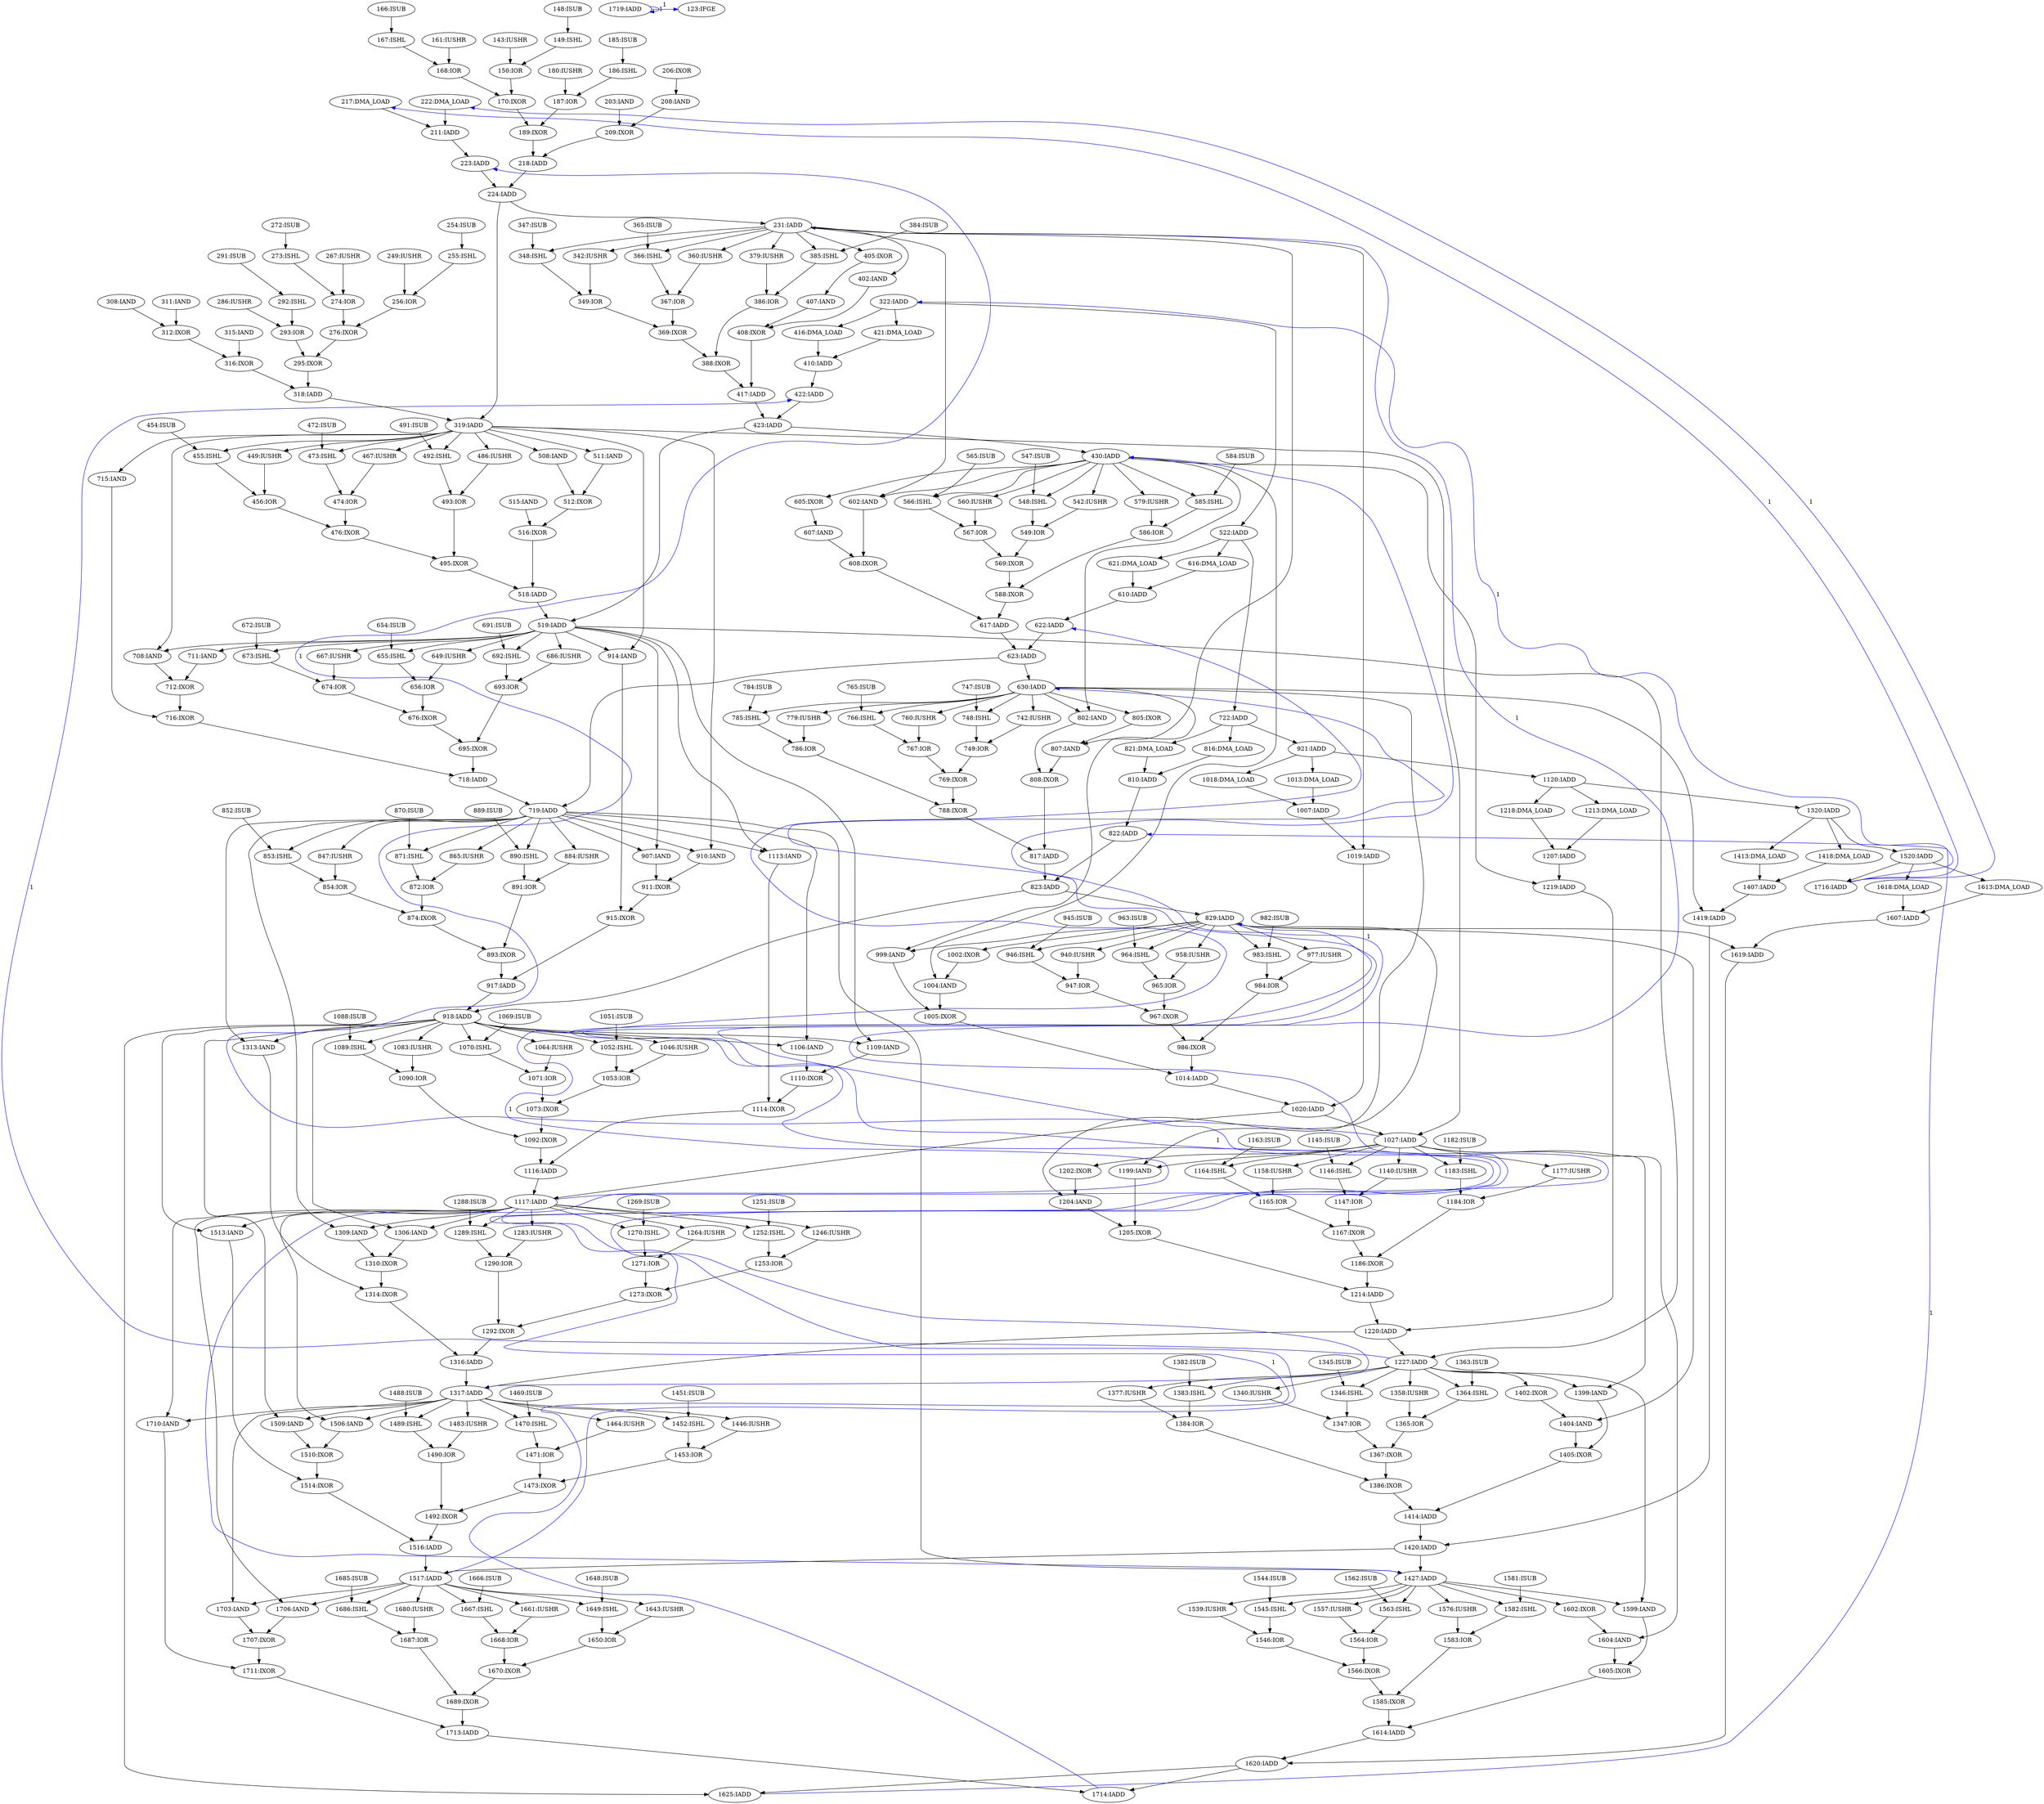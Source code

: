 digraph depgraph {
n0 [label="1365:IOR"];
n1 [label="1358:IUSHR"];
n1 -> n0;
n2 [label="1364:ISHL"];
n2 -> n0;
n3 [label="1405:IXOR"];
n4 [label="1399:IAND"];
n4 -> n3;
n5 [label="1404:IAND"];
n5 -> n3;
n6 [label="579:IUSHR"];
n7 [label="430:IADD"];
n7 -> n6;
n8 [label="1313:IAND"];
n9 [label="918:IADD"];
n9 -> n8;
n10 [label="719:IADD"];
n10 -> n8;
n11 [label="1650:IOR"];
n12 [label="1643:IUSHR"];
n12 -> n11;
n13 [label="1649:ISHL"];
n13 -> n11;
n14 [label="1227:IADD"];
n15 [label="519:IADD"];
n15 -> n14;
n16 [label="1220:IADD"];
n16 -> n14;
n17 [label="1483:IUSHR"];
n18 [label="1317:IADD"];
n18 -> n17;
n19 [label="1464:IUSHR"];
n18 -> n19;
n20 [label="767:IOR"];
n21 [label="760:IUSHR"];
n21 -> n20;
n22 [label="766:ISHL"];
n22 -> n20;
n23 [label="1165:IOR"];
n24 [label="1158:IUSHR"];
n24 -> n23;
n25 [label="1164:ISHL"];
n25 -> n23;
n26 [label="1517:IADD"];
n26 -> n13;
n27 [label="1648:ISUB"];
n27 -> n13;
n28 [label="1090:IOR"];
n29 [label="1083:IUSHR"];
n29 -> n28;
n30 [label="1089:ISHL"];
n30 -> n28;
n31 [label="473:ISHL"];
n32 [label="319:IADD"];
n32 -> n31;
n33 [label="472:ISUB"];
n33 -> n31;
n34 [label="1283:IUSHR"];
n35 [label="1117:IADD"];
n35 -> n34;
n36 [label="623:IADD"];
n37 [label="622:IADD"];
n37 -> n36;
n38 [label="617:IADD"];
n38 -> n36;
n39 [label="1199:IAND"];
n40 [label="1027:IADD"];
n40 -> n39;
n41 [label="829:IADD"];
n41 -> n39;
n42 [label="512:IXOR"];
n43 [label="508:IAND"];
n43 -> n42;
n44 [label="511:IAND"];
n44 -> n42;
n14 -> n4;
n40 -> n4;
n45 [label="1602:IXOR"];
n46 [label="1427:IADD"];
n46 -> n45;
n47 [label="1413:DMA_LOAD"];
n48 [label="1320:IADD"];
n48 -> n47;
n49 [label="1205:IXOR"];
n39 -> n49;
n50 [label="1204:IAND"];
n50 -> n49;
n51 [label="1046:IUSHR"];
n9 -> n51;
n52 [label="224:IADD"];
n53 [label="223:IADD"];
n53 -> n52;
n54 [label="218:IADD"];
n54 -> n52;
n55 [label="910:IAND"];
n10 -> n55;
n32 -> n55;
n56 [label="1670:IXOR"];
n11 -> n56;
n57 [label="1668:IOR"];
n57 -> n56;
n58 [label="421:DMA_LOAD"];
n59 [label="322:IADD"];
n59 -> n58;
n60 [label="891:IOR"];
n61 [label="884:IUSHR"];
n61 -> n60;
n62 [label="890:ISHL"];
n62 -> n60;
n63 [label="686:IUSHR"];
n15 -> n63;
n64 [label="711:IAND"];
n15 -> n64;
n65 [label="940:IUSHR"];
n41 -> n65;
n66 [label="602:IAND"];
n7 -> n66;
n67 [label="231:IADD"];
n67 -> n66;
n68 [label="1167:IXOR"];
n69 [label="1147:IOR"];
n69 -> n68;
n23 -> n68;
n70 [label="608:IXOR"];
n66 -> n70;
n71 [label="607:IAND"];
n71 -> n70;
n72 [label="1140:IUSHR"];
n72 -> n69;
n73 [label="1146:ISHL"];
n73 -> n69;
n74 [label="1414:IADD"];
n75 [label="1386:IXOR"];
n75 -> n74;
n3 -> n74;
n76 [label="1367:IXOR"];
n77 [label="1347:IOR"];
n77 -> n76;
n0 -> n76;
n78 [label="1218:DMA_LOAD"];
n79 [label="1120:IADD"];
n79 -> n78;
n80 [label="817:IADD"];
n81 [label="788:IXOR"];
n81 -> n80;
n82 [label="808:IXOR"];
n82 -> n80;
n83 [label="1402:IXOR"];
n14 -> n83;
n84 [label="915:IXOR"];
n85 [label="911:IXOR"];
n85 -> n84;
n86 [label="914:IAND"];
n86 -> n84;
n10 -> n46;
n87 [label="1420:IADD"];
n87 -> n46;
n88 [label="423:IADD"];
n88 -> n7;
n89 [label="630:IADD"];
n89 -> n22;
n90 [label="765:ISUB"];
n90 -> n22;
n91 [label="186:ISHL"];
n92 [label="185:ISUB"];
n92 -> n91;
n93 [label="1184:IOR"];
n94 [label="1177:IUSHR"];
n94 -> n93;
n95 [label="1183:ISHL"];
n95 -> n93;
n14 -> n2;
n96 [label="1363:ISUB"];
n96 -> n2;
n97 [label="1557:IUSHR"];
n46 -> n97;
n98 [label="718:IADD"];
n99 [label="695:IXOR"];
n99 -> n98;
n100 [label="716:IXOR"];
n100 -> n98;
n40 -> n73;
n101 [label="1145:ISUB"];
n101 -> n73;
n102 [label="621:DMA_LOAD"];
n103 [label="522:IADD"];
n103 -> n102;
n104 [label="715:IAND"];
n32 -> n104;
n105 [label="722:IADD"];
n103 -> n105;
n106 [label="964:ISHL"];
n41 -> n106;
n107 [label="963:ISUB"];
n107 -> n106;
n108 [label="802:IAND"];
n89 -> n108;
n7 -> n108;
n109 [label="1513:IAND"];
n35 -> n109;
n9 -> n109;
n110 [label="853:ISHL"];
n10 -> n110;
n111 [label="852:ISUB"];
n111 -> n110;
n112 [label="742:IUSHR"];
n89 -> n112;
n113 [label="150:IOR"];
n114 [label="143:IUSHR"];
n114 -> n113;
n115 [label="149:ISHL"];
n115 -> n113;
n116 [label="1516:IADD"];
n117 [label="1492:IXOR"];
n117 -> n116;
n118 [label="1514:IXOR"];
n118 -> n116;
n119 [label="566:ISHL"];
n7 -> n119;
n120 [label="565:ISUB"];
n120 -> n119;
n121 [label="402:IAND"];
n67 -> n121;
n122 [label="1607:IADD"];
n123 [label="1613:DMA_LOAD"];
n123 -> n122;
n124 [label="1618:DMA_LOAD"];
n124 -> n122;
n125 [label="871:ISHL"];
n10 -> n125;
n126 [label="870:ISUB"];
n126 -> n125;
n127 [label="984:IOR"];
n128 [label="977:IUSHR"];
n128 -> n127;
n129 [label="983:ISHL"];
n129 -> n127;
n130 [label="209:IXOR"];
n131 [label="203:IAND"];
n131 -> n130;
n132 [label="208:IAND"];
n132 -> n130;
n133 [label="293:IOR"];
n134 [label="286:IUSHR"];
n134 -> n133;
n135 [label="292:ISHL"];
n135 -> n133;
n136 [label="605:IXOR"];
n136 -> n71;
n137 [label="206:IXOR"];
n137 -> n132;
n138 [label="712:IXOR"];
n139 [label="708:IAND"];
n139 -> n138;
n64 -> n138;
n140 [label="405:IXOR"];
n67 -> n140;
n141 [label="148:ISUB"];
n141 -> n115;
n142 [label="1490:IOR"];
n17 -> n142;
n143 [label="1489:ISHL"];
n143 -> n142;
n144 [label="388:IXOR"];
n145 [label="369:IXOR"];
n145 -> n144;
n146 [label="386:IOR"];
n146 -> n144;
n83 -> n5;
n41 -> n5;
n147 [label="1471:IOR"];
n19 -> n147;
n148 [label="1470:ISHL"];
n148 -> n147;
n79 -> n48;
n149 [label="1070:ISHL"];
n9 -> n149;
n150 [label="1069:ISUB"];
n150 -> n149;
n151 [label="807:IAND"];
n152 [label="805:IXOR"];
n152 -> n151;
n67 -> n151;
n153 [label="1219:IADD"];
n153 -> n16;
n154 [label="1214:IADD"];
n154 -> n16;
n155 [label="1452:ISHL"];
n18 -> n155;
n156 [label="1451:ISUB"];
n156 -> n155;
n157 [label="785:ISHL"];
n89 -> n157;
n158 [label="784:ISUB"];
n158 -> n157;
n159 [label="1106:IAND"];
n9 -> n159;
n10 -> n159;
n160 [label="1020:IADD"];
n160 -> n35;
n161 [label="1116:IADD"];
n161 -> n35;
n162 [label="1019:IADD"];
n163 [label="1007:IADD"];
n163 -> n162;
n67 -> n162;
n164 [label="1453:IOR"];
n165 [label="1446:IUSHR"];
n165 -> n164;
n155 -> n164;
n166 [label="1509:IAND"];
n18 -> n166;
n9 -> n166;
n167 [label="649:IUSHR"];
n15 -> n167;
n168 [label="1377:IUSHR"];
n14 -> n168;
n169 [label="276:IXOR"];
n170 [label="256:IOR"];
n170 -> n169;
n171 [label="274:IOR"];
n171 -> n169;
n88 -> n15;
n172 [label="518:IADD"];
n172 -> n15;
n173 [label="1314:IXOR"];
n174 [label="1310:IXOR"];
n174 -> n173;
n8 -> n173;
n52 -> n32;
n175 [label="318:IADD"];
n175 -> n32;
n176 [label="821:DMA_LOAD"];
n105 -> n176;
n177 [label="170:IXOR"];
n113 -> n177;
n178 [label="168:IOR"];
n178 -> n177;
n179 [label="456:IOR"];
n180 [label="449:IUSHR"];
n180 -> n179;
n181 [label="455:ISHL"];
n181 -> n179;
n182 [label="476:IXOR"];
n179 -> n182;
n183 [label="474:IOR"];
n183 -> n182;
n184 [label="1707:IXOR"];
n185 [label="1703:IAND"];
n185 -> n184;
n186 [label="1706:IAND"];
n186 -> n184;
n187 [label="769:IXOR"];
n187 -> n81;
n188 [label="786:IOR"];
n188 -> n81;
n189 [label="348:ISHL"];
n67 -> n189;
n190 [label="347:ISUB"];
n190 -> n189;
n191 [label="1316:IADD"];
n192 [label="1292:IXOR"];
n192 -> n191;
n173 -> n191;
n193 [label="1289:ISHL"];
n35 -> n193;
n194 [label="1288:ISUB"];
n194 -> n193;
n195 [label="1605:IXOR"];
n196 [label="1599:IAND"];
n196 -> n195;
n197 [label="1604:IAND"];
n197 -> n195;
n198 [label="1716:IADD"];
n199 [label="1520:IADD"];
n199 -> n198;
n200 [label="211:IADD"];
n201 [label="217:DMA_LOAD"];
n201 -> n200;
n202 [label="222:DMA_LOAD"];
n202 -> n200;
n203 [label="1710:IAND"];
n18 -> n203;
n35 -> n203;
n204 [label="1273:IXOR"];
n204 -> n192;
n205 [label="1290:IOR"];
n205 -> n192;
n76 -> n75;
n206 [label="1384:IOR"];
n206 -> n75;
n207 [label="1510:IXOR"];
n207 -> n118;
n109 -> n118;
n208 [label="1583:IOR"];
n209 [label="1576:IUSHR"];
n209 -> n208;
n210 [label="1582:ISHL"];
n210 -> n208;
n211 [label="1018:DMA_LOAD"];
n212 [label="921:IADD"];
n212 -> n211;
n9 -> n29;
n15 -> n86;
n32 -> n86;
n48 -> n199;
n213 [label="1473:IXOR"];
n213 -> n117;
n142 -> n117;
n214 [label="1270:ISHL"];
n35 -> n214;
n215 [label="1269:ISUB"];
n215 -> n214;
n216 [label="893:IXOR"];
n217 [label="874:IXOR"];
n217 -> n216;
n60 -> n216;
n218 [label="379:IUSHR"];
n67 -> n218;
n7 -> n136;
n219 [label="947:IOR"];
n65 -> n219;
n220 [label="946:ISHL"];
n220 -> n219;
n14 -> n1;
n221 [label="749:IOR"];
n112 -> n221;
n222 [label="748:ISHL"];
n222 -> n221;
n223 [label="312:IXOR"];
n224 [label="308:IAND"];
n224 -> n223;
n225 [label="311:IAND"];
n225 -> n223;
n226 [label="422:IADD"];
n226 -> n88;
n227 [label="417:IADD"];
n227 -> n88;
n228 [label="1418:DMA_LOAD"];
n48 -> n228;
n32 -> n181;
n229 [label="454:ISUB"];
n229 -> n181;
n230 [label="548:ISHL"];
n7 -> n230;
n231 [label="547:ISUB"];
n231 -> n230;
n232 [label="1689:IXOR"];
n56 -> n232;
n233 [label="1687:IOR"];
n233 -> n232;
n234 [label="655:ISHL"];
n15 -> n234;
n235 [label="654:ISUB"];
n235 -> n234;
n236 [label="549:IOR"];
n237 [label="542:IUSHR"];
n237 -> n236;
n230 -> n236;
n238 [label="1073:IXOR"];
n239 [label="1053:IOR"];
n239 -> n238;
n240 [label="1071:IOR"];
n240 -> n238;
n241 [label="1113:IAND"];
n10 -> n241;
n15 -> n241;
n242 [label="656:IOR"];
n167 -> n242;
n234 -> n242;
n243 [label="1109:IAND"];
n9 -> n243;
n15 -> n243;
n244 [label="1585:IXOR"];
n245 [label="1566:IXOR"];
n245 -> n244;
n208 -> n244;
n246 [label="1052:ISHL"];
n9 -> n246;
n247 [label="1051:ISUB"];
n247 -> n246;
n36 -> n10;
n98 -> n10;
n248 [label="1563:ISHL"];
n46 -> n248;
n249 [label="1562:ISUB"];
n249 -> n248;
n250 [label="907:IAND"];
n10 -> n250;
n15 -> n250;
n7 -> n237;
n10 -> n62;
n251 [label="889:ISUB"];
n251 -> n62;
n252 [label="189:IXOR"];
n252 -> n54;
n130 -> n54;
n221 -> n187;
n20 -> n187;
n253 [label="1186:IXOR"];
n253 -> n154;
n49 -> n154;
n46 -> n210;
n254 [label="1581:ISUB"];
n254 -> n210;
n45 -> n197;
n40 -> n197;
n255 [label="816:DMA_LOAD"];
n105 -> n255;
n36 -> n89;
n256 [label="167:ISHL"];
n257 [label="166:ISUB"];
n257 -> n256;
n258 [label="1711:IXOR"];
n184 -> n258;
n203 -> n258;
n259 [label="1539:IUSHR"];
n46 -> n259;
n89 -> n21;
n260 [label="349:IOR"];
n260 -> n145;
n261 [label="367:IOR"];
n261 -> n145;
n262 [label="1419:IADD"];
n263 [label="1407:IADD"];
n263 -> n262;
n89 -> n262;
n16 -> n18;
n191 -> n18;
n264 [label="810:IADD"];
n255 -> n264;
n176 -> n264;
n265 [label="693:IOR"];
n63 -> n265;
n266 [label="692:ISHL"];
n266 -> n265;
n267 [label="588:IXOR"];
n268 [label="569:IXOR"];
n268 -> n267;
n269 [label="586:IOR"];
n269 -> n267;
n267 -> n38;
n70 -> n38;
n270 [label="1506:IAND"];
n270 -> n207;
n166 -> n207;
n271 [label="295:IXOR"];
n169 -> n271;
n133 -> n271;
n272 [label="495:IXOR"];
n182 -> n272;
n273 [label="493:IOR"];
n273 -> n272;
n164 -> n213;
n147 -> n213;
n274 [label="249:IUSHR"];
n274 -> n170;
n275 [label="255:ISHL"];
n275 -> n170;
n276 [label="1545:ISHL"];
n46 -> n276;
n277 [label="1544:ISUB"];
n277 -> n276;
n278 [label="1546:IOR"];
n259 -> n278;
n276 -> n278;
n279 [label="1383:ISHL"];
n14 -> n279;
n280 [label="1382:ISUB"];
n280 -> n279;
n281 [label="1340:IUSHR"];
n281 -> n77;
n282 [label="1346:ISHL"];
n282 -> n77;
n41 -> n220;
n283 [label="945:ISUB"];
n283 -> n220;
n177 -> n252;
n284 [label="187:IOR"];
n284 -> n252;
n285 [label="416:DMA_LOAD"];
n59 -> n285;
n40 -> n95;
n286 [label="1182:ISUB"];
n286 -> n95;
n287 [label="967:IXOR"];
n219 -> n287;
n288 [label="965:IOR"];
n288 -> n287;
n236 -> n268;
n289 [label="567:IOR"];
n289 -> n268;
n290 [label="1002:IXOR"];
n41 -> n290;
n278 -> n245;
n291 [label="1564:IOR"];
n291 -> n245;
n292 [label="1246:IUSHR"];
n35 -> n292;
n26 -> n185;
n18 -> n185;
n293 [label="1213:DMA_LOAD"];
n79 -> n293;
n294 [label="342:IUSHR"];
n294 -> n260;
n189 -> n260;
n89 -> n222;
n295 [label="747:ISUB"];
n295 -> n222;
n40 -> n25;
n296 [label="1163:ISUB"];
n296 -> n25;
n297 [label="1686:ISHL"];
n26 -> n297;
n298 [label="1685:ISUB"];
n298 -> n297;
n299 [label="1614:IADD"];
n244 -> n299;
n195 -> n299;
n300 [label="385:ISHL"];
n67 -> n300;
n301 [label="384:ISUB"];
n301 -> n300;
n138 -> n100;
n104 -> n100;
n302 [label="986:IXOR"];
n287 -> n302;
n127 -> n302;
n303 [label="958:IUSHR"];
n303 -> n288;
n106 -> n288;
n304 [label="492:ISHL"];
n32 -> n304;
n305 [label="491:ISUB"];
n305 -> n304;
n40 -> n24;
n306 [label="267:IUSHR"];
n306 -> n171;
n307 [label="273:ISHL"];
n307 -> n171;
n308 [label="410:IADD"];
n308 -> n226;
n309 [label="1264:IUSHR"];
n35 -> n309;
n310 [label="1680:IUSHR"];
n26 -> n310;
n311 [label="1309:IAND"];
n35 -> n311;
n10 -> n311;
n312 [label="823:IADD"];
n312 -> n41;
n212 -> n79;
n144 -> n227;
n313 [label="408:IXOR"];
n313 -> n227;
n314 [label="1253:IOR"];
n314 -> n204;
n315 [label="1271:IOR"];
n315 -> n204;
n9 -> n30;
n316 [label="1088:ISUB"];
n316 -> n30;
n87 -> n26;
n116 -> n26;
n18 -> n165;
n26 -> n12;
n317 [label="1620:IADD"];
n318 [label="1619:IADD"];
n318 -> n317;
n299 -> n317;
n272 -> n172;
n319 [label="516:IXOR"];
n319 -> n172;
n320 [label="1667:ISHL"];
n26 -> n320;
n321 [label="1666:ISUB"];
n321 -> n320;
n52 -> n67;
n32 -> n44;
n322 [label="667:IUSHR"];
n15 -> n322;
n323 [label="616:DMA_LOAD"];
n103 -> n323;
n67 -> n294;
n285 -> n308;
n58 -> n308;
n41 -> n303;
n271 -> n175;
n324 [label="316:IXOR"];
n324 -> n175;
n325 [label="1014:IADD"];
n302 -> n325;
n326 [label="1005:IXOR"];
n326 -> n325;
n327 [label="854:IOR"];
n327 -> n217;
n328 [label="872:IOR"];
n328 -> n217;
n41 -> n129;
n329 [label="982:ISUB"];
n329 -> n129;
n200 -> n53;
n330 [label="1306:IAND"];
n35 -> n330;
n9 -> n330;
n40 -> n72;
n18 -> n148;
n331 [label="1469:ISUB"];
n331 -> n148;
n332 [label="676:IXOR"];
n332 -> n99;
n265 -> n99;
n333 [label="779:IUSHR"];
n333 -> n188;
n157 -> n188;
n250 -> n85;
n55 -> n85;
n168 -> n206;
n279 -> n206;
n6 -> n269;
n334 [label="585:ISHL"];
n334 -> n269;
n335 [label="161:IUSHR"];
n335 -> n178;
n256 -> n178;
n336 [label="1714:IADD"];
n317 -> n336;
n337 [label="1713:IADD"];
n337 -> n336;
n223 -> n324;
n338 [label="315:IAND"];
n338 -> n324;
n105 -> n212;
n339 [label="1004:IAND"];
n290 -> n339;
n7 -> n339;
n68 -> n253;
n93 -> n253;
n312 -> n9;
n340 [label="917:IADD"];
n340 -> n9;
n341 [label="1013:DMA_LOAD"];
n212 -> n341;
n342 [label="999:IAND"];
n41 -> n342;
n89 -> n342;
n46 -> n196;
n14 -> n196;
n41 -> n128;
n343 [label="1207:IADD"];
n293 -> n343;
n78 -> n343;
n344 [label="560:IUSHR"];
n7 -> n344;
n345 [label="1064:IUSHR"];
n9 -> n345;
n346 [label="467:IUSHR"];
n346 -> n183;
n31 -> n183;
n10 -> n61;
n32 -> n346;
n121 -> n313;
n347 [label="407:IAND"];
n347 -> n313;
n14 -> n281;
n232 -> n337;
n258 -> n337;
n32 -> n43;
n162 -> n160;
n325 -> n160;
n348 [label="272:ISUB"];
n348 -> n307;
n349 [label="1092:IXOR"];
n238 -> n349;
n28 -> n349;
n350 [label="1202:IXOR"];
n350 -> n50;
n89 -> n50;
n292 -> n314;
n351 [label="1252:ISHL"];
n351 -> n314;
n199 -> n124;
n352 [label="360:IUSHR"];
n67 -> n352;
n18 -> n270;
n35 -> n270;
n353 [label="1625:IADD"];
n9 -> n353;
n317 -> n353;
n26 -> n186;
n35 -> n186;
n354 [label="610:IADD"];
n323 -> n354;
n102 -> n354;
n355 [label="673:ISHL"];
n15 -> n355;
n356 [label="672:ISUB"];
n356 -> n355;
n122 -> n318;
n41 -> n318;
n354 -> n37;
n15 -> n139;
n32 -> n139;
n40 -> n350;
n15 -> n266;
n357 [label="691:ISUB"];
n357 -> n266;
n89 -> n152;
n345 -> n240;
n149 -> n240;
n352 -> n261;
n358 [label="366:ISHL"];
n358 -> n261;
n140 -> n347;
n359 [label="1661:IUSHR"];
n359 -> n57;
n320 -> n57;
n360 [label="291:ISUB"];
n360 -> n135;
n361 [label="822:IADD"];
n264 -> n361;
n242 -> n332;
n362 [label="674:IOR"];
n362 -> n332;
n262 -> n87;
n74 -> n87;
n46 -> n209;
n330 -> n174;
n311 -> n174;
n59 -> n103;
n40 -> n94;
n35 -> n351;
n363 [label="1251:ISUB"];
n363 -> n351;
n364 [label="180:IUSHR"];
n364 -> n284;
n91 -> n284;
n89 -> n333;
n344 -> n289;
n119 -> n289;
n67 -> n358;
n365 [label="365:ISUB"];
n365 -> n358;
n108 -> n82;
n151 -> n82;
n366 [label="865:IUSHR"];
n366 -> n328;
n125 -> n328;
n97 -> n291;
n248 -> n291;
n322 -> n362;
n355 -> n362;
n51 -> n239;
n246 -> n239;
n367 [label="254:ISUB"];
n367 -> n275;
n368 [label="486:IUSHR"];
n368 -> n273;
n304 -> n273;
n32 -> n368;
n342 -> n326;
n339 -> n326;
n341 -> n163;
n211 -> n163;
n349 -> n161;
n369 [label="1114:IXOR"];
n369 -> n161;
n18 -> n143;
n370 [label="1488:ISUB"];
n370 -> n143;
n216 -> n340;
n84 -> n340;
n26 -> n359;
n361 -> n312;
n80 -> n312;
n309 -> n315;
n214 -> n315;
n371 [label="1110:IXOR"];
n159 -> n371;
n243 -> n371;
n199 -> n123;
n47 -> n263;
n228 -> n263;
n372 [label="847:IUSHR"];
n10 -> n372;
n32 -> n40;
n160 -> n40;
n343 -> n153;
n7 -> n153;
n10 -> n366;
n218 -> n146;
n300 -> n146;
n34 -> n205;
n193 -> n205;
n310 -> n233;
n297 -> n233;
n7 -> n334;
n373 [label="584:ISUB"];
n373 -> n334;
n32 -> n180;
n42 -> n319;
n374 [label="515:IAND"];
n374 -> n319;
n14 -> n282;
n375 [label="1345:ISUB"];
n375 -> n282;
n371 -> n369;
n241 -> n369;
n372 -> n327;
n110 -> n327;
n336 -> n41 [constraint=false,color=blue,label="1"];
n26 -> n89 [constraint=false,color=blue,label="1"];
n18 -> n7 [constraint=false,color=blue,label="1"];
n35 -> n67 [constraint=false,color=blue,label="1"];
n353 -> n361 [constraint=false,color=blue,label="1"];
n46 -> n37 [constraint=false,color=blue,label="1"];
n14 -> n226 [constraint=false,color=blue,label="1"];
n40 -> n53 [constraint=false,color=blue,label="1"];
n198 -> n59 [constraint=false,color=blue,label="1"];
n198 -> n202 [constraint=false,color=blue,label="1"];
n198 -> n201 [constraint=false,color=blue,label="1"];
n376 [label="1719:IADD"];
n376 -> n376 [constraint=false,color=blue,label="1"];
n377 [label="123:IFGE"];
n376 -> n377 [constraint=false,color=blue,label="1"];
}